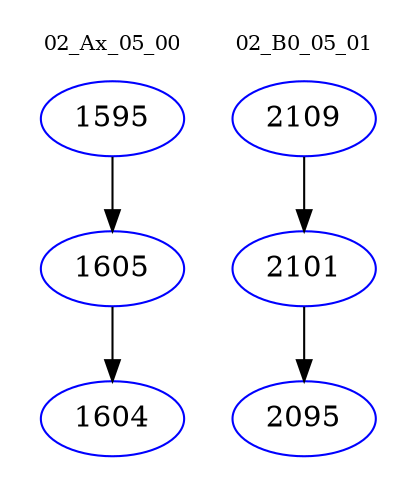 digraph{
subgraph cluster_0 {
color = white
label = "02_Ax_05_00";
fontsize=10;
T0_1595 [label="1595", color="blue"]
T0_1595 -> T0_1605 [color="black"]
T0_1605 [label="1605", color="blue"]
T0_1605 -> T0_1604 [color="black"]
T0_1604 [label="1604", color="blue"]
}
subgraph cluster_1 {
color = white
label = "02_B0_05_01";
fontsize=10;
T1_2109 [label="2109", color="blue"]
T1_2109 -> T1_2101 [color="black"]
T1_2101 [label="2101", color="blue"]
T1_2101 -> T1_2095 [color="black"]
T1_2095 [label="2095", color="blue"]
}
}
